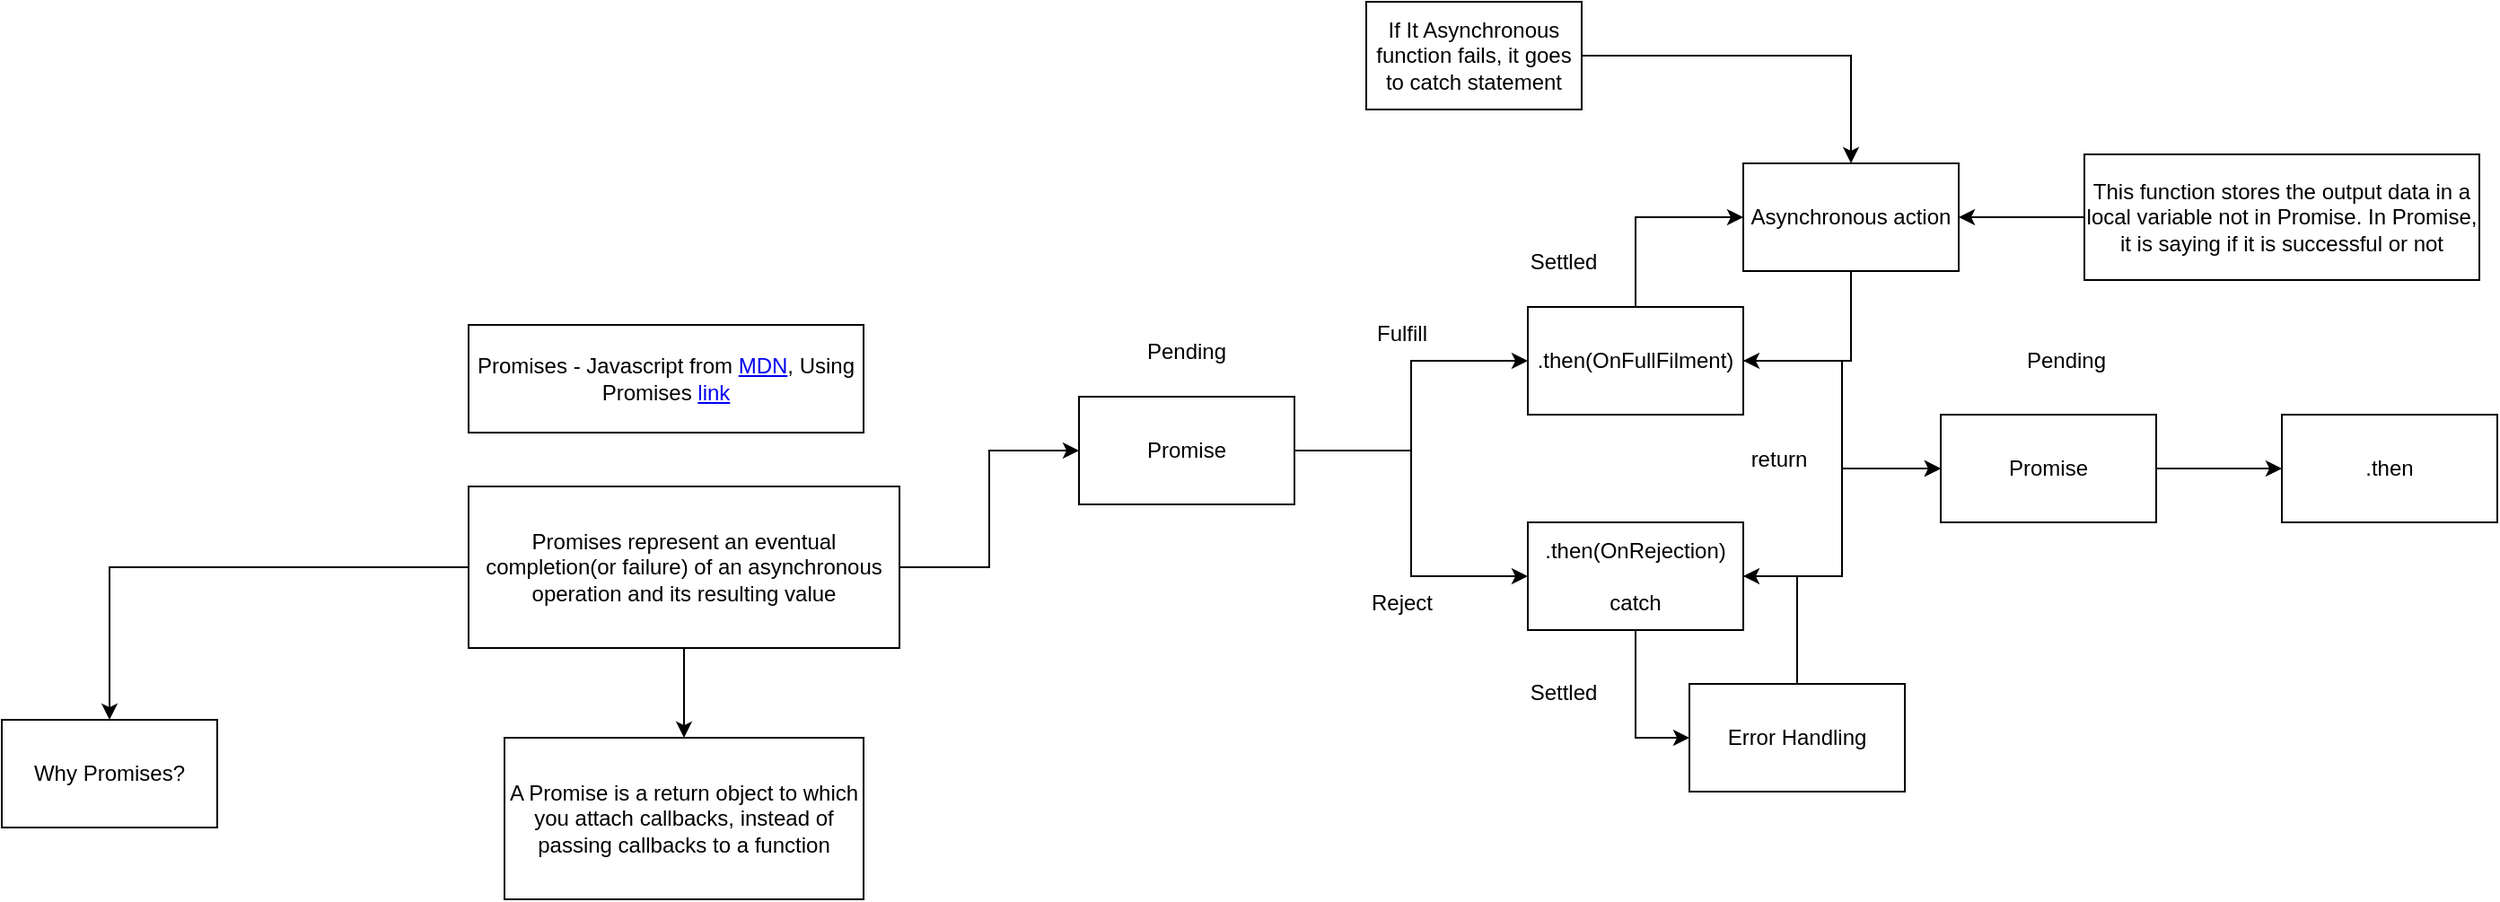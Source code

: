<mxfile version="24.7.2" type="github">
  <diagram name="Page-1" id="ZCtTJZgCB-62pgYaLrDs">
    <mxGraphModel dx="1976" dy="1730" grid="1" gridSize="10" guides="1" tooltips="1" connect="1" arrows="1" fold="1" page="1" pageScale="1" pageWidth="827" pageHeight="1169" math="0" shadow="0">
      <root>
        <mxCell id="0" />
        <mxCell id="1" parent="0" />
        <mxCell id="sI7mcvTQRgKkUIXhdQUk-1" value="Promises - Javascript from &lt;a href=&quot;https://developer.mozilla.org/en-US/docs/Web/JavaScript/Reference/Global_Objects/Promise&quot;&gt;MDN&lt;/a&gt;, Using Promises &lt;a href=&quot;https://developer.mozilla.org/en-US/docs/Web/JavaScript/Guide/Using_promises&quot;&gt;link&lt;/a&gt;" style="rounded=0;whiteSpace=wrap;html=1;" vertex="1" parent="1">
          <mxGeometry x="120" y="90" width="220" height="60" as="geometry" />
        </mxCell>
        <mxCell id="sI7mcvTQRgKkUIXhdQUk-32" style="edgeStyle=orthogonalEdgeStyle;rounded=0;orthogonalLoop=1;jettySize=auto;html=1;entryX=0;entryY=0.5;entryDx=0;entryDy=0;" edge="1" parent="1" source="sI7mcvTQRgKkUIXhdQUk-2" target="sI7mcvTQRgKkUIXhdQUk-3">
          <mxGeometry relative="1" as="geometry" />
        </mxCell>
        <mxCell id="sI7mcvTQRgKkUIXhdQUk-34" style="edgeStyle=orthogonalEdgeStyle;rounded=0;orthogonalLoop=1;jettySize=auto;html=1;" edge="1" parent="1" source="sI7mcvTQRgKkUIXhdQUk-2" target="sI7mcvTQRgKkUIXhdQUk-33">
          <mxGeometry relative="1" as="geometry" />
        </mxCell>
        <mxCell id="sI7mcvTQRgKkUIXhdQUk-36" style="edgeStyle=orthogonalEdgeStyle;rounded=0;orthogonalLoop=1;jettySize=auto;html=1;entryX=0.5;entryY=0;entryDx=0;entryDy=0;" edge="1" parent="1" source="sI7mcvTQRgKkUIXhdQUk-2" target="sI7mcvTQRgKkUIXhdQUk-35">
          <mxGeometry relative="1" as="geometry" />
        </mxCell>
        <mxCell id="sI7mcvTQRgKkUIXhdQUk-2" value="Promises represent an eventual completion(or failure) of an asynchronous operation and its resulting value" style="rounded=0;whiteSpace=wrap;html=1;" vertex="1" parent="1">
          <mxGeometry x="120" y="180" width="240" height="90" as="geometry" />
        </mxCell>
        <mxCell id="sI7mcvTQRgKkUIXhdQUk-10" style="edgeStyle=orthogonalEdgeStyle;rounded=0;orthogonalLoop=1;jettySize=auto;html=1;entryX=0;entryY=0.5;entryDx=0;entryDy=0;" edge="1" parent="1" source="sI7mcvTQRgKkUIXhdQUk-3" target="sI7mcvTQRgKkUIXhdQUk-5">
          <mxGeometry relative="1" as="geometry" />
        </mxCell>
        <mxCell id="sI7mcvTQRgKkUIXhdQUk-11" style="edgeStyle=orthogonalEdgeStyle;rounded=0;orthogonalLoop=1;jettySize=auto;html=1;entryX=0;entryY=0.5;entryDx=0;entryDy=0;" edge="1" parent="1" source="sI7mcvTQRgKkUIXhdQUk-3" target="sI7mcvTQRgKkUIXhdQUk-4">
          <mxGeometry relative="1" as="geometry" />
        </mxCell>
        <mxCell id="sI7mcvTQRgKkUIXhdQUk-3" value="Promise" style="rounded=0;whiteSpace=wrap;html=1;" vertex="1" parent="1">
          <mxGeometry x="460" y="130" width="120" height="60" as="geometry" />
        </mxCell>
        <mxCell id="sI7mcvTQRgKkUIXhdQUk-12" style="edgeStyle=orthogonalEdgeStyle;rounded=0;orthogonalLoop=1;jettySize=auto;html=1;entryX=0;entryY=0.5;entryDx=0;entryDy=0;" edge="1" parent="1" source="sI7mcvTQRgKkUIXhdQUk-4" target="sI7mcvTQRgKkUIXhdQUk-6">
          <mxGeometry relative="1" as="geometry" />
        </mxCell>
        <mxCell id="sI7mcvTQRgKkUIXhdQUk-14" style="edgeStyle=orthogonalEdgeStyle;rounded=0;orthogonalLoop=1;jettySize=auto;html=1;" edge="1" parent="1" source="sI7mcvTQRgKkUIXhdQUk-4" target="sI7mcvTQRgKkUIXhdQUk-8">
          <mxGeometry relative="1" as="geometry" />
        </mxCell>
        <mxCell id="sI7mcvTQRgKkUIXhdQUk-4" value=".then(OnFullFilment)" style="rounded=0;whiteSpace=wrap;html=1;" vertex="1" parent="1">
          <mxGeometry x="710" y="80" width="120" height="60" as="geometry" />
        </mxCell>
        <mxCell id="sI7mcvTQRgKkUIXhdQUk-15" style="edgeStyle=orthogonalEdgeStyle;rounded=0;orthogonalLoop=1;jettySize=auto;html=1;entryX=0;entryY=0.5;entryDx=0;entryDy=0;" edge="1" parent="1" source="sI7mcvTQRgKkUIXhdQUk-5" target="sI7mcvTQRgKkUIXhdQUk-7">
          <mxGeometry relative="1" as="geometry" />
        </mxCell>
        <mxCell id="sI7mcvTQRgKkUIXhdQUk-18" style="edgeStyle=orthogonalEdgeStyle;rounded=0;orthogonalLoop=1;jettySize=auto;html=1;entryX=0;entryY=0.5;entryDx=0;entryDy=0;" edge="1" parent="1" source="sI7mcvTQRgKkUIXhdQUk-5" target="sI7mcvTQRgKkUIXhdQUk-8">
          <mxGeometry relative="1" as="geometry" />
        </mxCell>
        <mxCell id="sI7mcvTQRgKkUIXhdQUk-5" value=".then(OnRejection)&lt;br&gt;&lt;br&gt;catch" style="rounded=0;whiteSpace=wrap;html=1;" vertex="1" parent="1">
          <mxGeometry x="710" y="200" width="120" height="60" as="geometry" />
        </mxCell>
        <mxCell id="sI7mcvTQRgKkUIXhdQUk-13" style="edgeStyle=orthogonalEdgeStyle;rounded=0;orthogonalLoop=1;jettySize=auto;html=1;entryX=1;entryY=0.5;entryDx=0;entryDy=0;" edge="1" parent="1" source="sI7mcvTQRgKkUIXhdQUk-6" target="sI7mcvTQRgKkUIXhdQUk-4">
          <mxGeometry relative="1" as="geometry" />
        </mxCell>
        <mxCell id="sI7mcvTQRgKkUIXhdQUk-6" value="Asynchronous action" style="rounded=0;whiteSpace=wrap;html=1;" vertex="1" parent="1">
          <mxGeometry x="830" width="120" height="60" as="geometry" />
        </mxCell>
        <mxCell id="sI7mcvTQRgKkUIXhdQUk-16" style="edgeStyle=orthogonalEdgeStyle;rounded=0;orthogonalLoop=1;jettySize=auto;html=1;entryX=1;entryY=0.5;entryDx=0;entryDy=0;" edge="1" parent="1" source="sI7mcvTQRgKkUIXhdQUk-7" target="sI7mcvTQRgKkUIXhdQUk-5">
          <mxGeometry relative="1" as="geometry" />
        </mxCell>
        <mxCell id="sI7mcvTQRgKkUIXhdQUk-7" value="Error Handling" style="rounded=0;whiteSpace=wrap;html=1;" vertex="1" parent="1">
          <mxGeometry x="800" y="290" width="120" height="60" as="geometry" />
        </mxCell>
        <mxCell id="sI7mcvTQRgKkUIXhdQUk-19" style="edgeStyle=orthogonalEdgeStyle;rounded=0;orthogonalLoop=1;jettySize=auto;html=1;entryX=0;entryY=0.5;entryDx=0;entryDy=0;" edge="1" parent="1" source="sI7mcvTQRgKkUIXhdQUk-8" target="sI7mcvTQRgKkUIXhdQUk-9">
          <mxGeometry relative="1" as="geometry" />
        </mxCell>
        <mxCell id="sI7mcvTQRgKkUIXhdQUk-8" value="Promise" style="rounded=0;whiteSpace=wrap;html=1;" vertex="1" parent="1">
          <mxGeometry x="940" y="140" width="120" height="60" as="geometry" />
        </mxCell>
        <mxCell id="sI7mcvTQRgKkUIXhdQUk-9" value=".then" style="rounded=0;whiteSpace=wrap;html=1;" vertex="1" parent="1">
          <mxGeometry x="1130" y="140" width="120" height="60" as="geometry" />
        </mxCell>
        <mxCell id="sI7mcvTQRgKkUIXhdQUk-20" value="Fulfill" style="text;html=1;align=center;verticalAlign=middle;whiteSpace=wrap;rounded=0;" vertex="1" parent="1">
          <mxGeometry x="610" y="80" width="60" height="30" as="geometry" />
        </mxCell>
        <mxCell id="sI7mcvTQRgKkUIXhdQUk-21" value="Reject" style="text;html=1;align=center;verticalAlign=middle;whiteSpace=wrap;rounded=0;" vertex="1" parent="1">
          <mxGeometry x="610" y="230" width="60" height="30" as="geometry" />
        </mxCell>
        <mxCell id="sI7mcvTQRgKkUIXhdQUk-22" value="Pending" style="text;html=1;align=center;verticalAlign=middle;whiteSpace=wrap;rounded=0;" vertex="1" parent="1">
          <mxGeometry x="490" y="90" width="60" height="30" as="geometry" />
        </mxCell>
        <mxCell id="sI7mcvTQRgKkUIXhdQUk-23" value="Settled" style="text;html=1;align=center;verticalAlign=middle;whiteSpace=wrap;rounded=0;" vertex="1" parent="1">
          <mxGeometry x="700" y="40" width="60" height="30" as="geometry" />
        </mxCell>
        <mxCell id="sI7mcvTQRgKkUIXhdQUk-24" value="Settled" style="text;html=1;align=center;verticalAlign=middle;whiteSpace=wrap;rounded=0;" vertex="1" parent="1">
          <mxGeometry x="700" y="280" width="60" height="30" as="geometry" />
        </mxCell>
        <mxCell id="sI7mcvTQRgKkUIXhdQUk-25" value="return" style="text;html=1;align=center;verticalAlign=middle;whiteSpace=wrap;rounded=0;" vertex="1" parent="1">
          <mxGeometry x="820" y="150" width="60" height="30" as="geometry" />
        </mxCell>
        <mxCell id="sI7mcvTQRgKkUIXhdQUk-26" value="Pending" style="text;html=1;align=center;verticalAlign=middle;whiteSpace=wrap;rounded=0;" vertex="1" parent="1">
          <mxGeometry x="980" y="95" width="60" height="30" as="geometry" />
        </mxCell>
        <mxCell id="sI7mcvTQRgKkUIXhdQUk-29" style="edgeStyle=orthogonalEdgeStyle;rounded=0;orthogonalLoop=1;jettySize=auto;html=1;entryX=1;entryY=0.5;entryDx=0;entryDy=0;" edge="1" parent="1" source="sI7mcvTQRgKkUIXhdQUk-27" target="sI7mcvTQRgKkUIXhdQUk-6">
          <mxGeometry relative="1" as="geometry" />
        </mxCell>
        <mxCell id="sI7mcvTQRgKkUIXhdQUk-27" value="This function stores the output data in a local variable not in Promise. In Promise, it is saying if it is successful or not" style="rounded=0;whiteSpace=wrap;html=1;" vertex="1" parent="1">
          <mxGeometry x="1020" y="-5" width="220" height="70" as="geometry" />
        </mxCell>
        <mxCell id="sI7mcvTQRgKkUIXhdQUk-31" style="edgeStyle=orthogonalEdgeStyle;rounded=0;orthogonalLoop=1;jettySize=auto;html=1;" edge="1" parent="1" source="sI7mcvTQRgKkUIXhdQUk-30" target="sI7mcvTQRgKkUIXhdQUk-6">
          <mxGeometry relative="1" as="geometry" />
        </mxCell>
        <mxCell id="sI7mcvTQRgKkUIXhdQUk-30" value="If It Asynchronous function fails, it goes to catch statement" style="rounded=0;whiteSpace=wrap;html=1;" vertex="1" parent="1">
          <mxGeometry x="620" y="-90" width="120" height="60" as="geometry" />
        </mxCell>
        <mxCell id="sI7mcvTQRgKkUIXhdQUk-33" value="A Promise is a return object to which you attach callbacks, instead of passing callbacks to a function" style="rounded=0;whiteSpace=wrap;html=1;" vertex="1" parent="1">
          <mxGeometry x="140" y="320" width="200" height="90" as="geometry" />
        </mxCell>
        <mxCell id="sI7mcvTQRgKkUIXhdQUk-35" value="Why Promises?" style="rounded=0;whiteSpace=wrap;html=1;" vertex="1" parent="1">
          <mxGeometry x="-140" y="310" width="120" height="60" as="geometry" />
        </mxCell>
      </root>
    </mxGraphModel>
  </diagram>
</mxfile>
